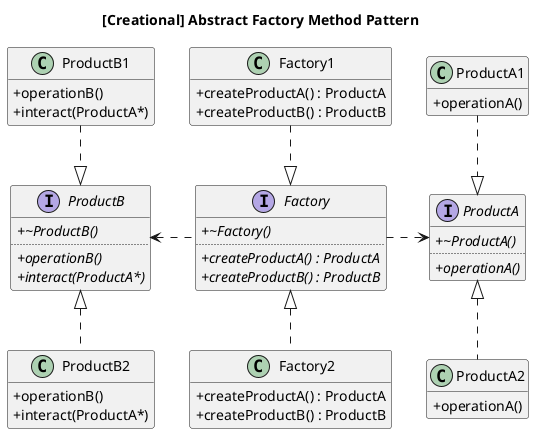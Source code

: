 @startuml
skinparam classAttributeIconSize 0
title [Creational] Abstract Factory Method Pattern

'note as N1
'...
'end note

interface ProductA {
  + {abstract} ~ProductA()
  ..
  + {abstract} operationA()
}
class ProductA1 {
  + operationA()
}
class ProductA2 {
  + operationA()
}

interface ProductB {
  + {abstract} ~ProductB()
  ..
  + {abstract} operationB()
  + {abstract} interact(ProductA*)
}
class ProductB1 {
  + operationB()
  + interact(ProductA*)
}
class ProductB2 {
  + operationB()
  + interact(ProductA*)
}

interface Factory {
  + {abstract} ~Factory()
  ..
  + {abstract} createProductA() : ProductA
  + {abstract} createProductB() : ProductB
}
class Factory1 {
  + createProductA() : ProductA
  + createProductB() : ProductB
}
class Factory2 {
  + createProductA() : ProductA
  + createProductB() : ProductB
}

ProductA <|.u. ProductA1
ProductA <|.d. ProductA2

Factory <|.u. Factory1
Factory <|.d. Factory2

ProductB <|.u. ProductB1
ProductB <|.d. ProductB2

Factory .l.> ProductB
Factory .r.> ProductA

hide empty members

@enduml
